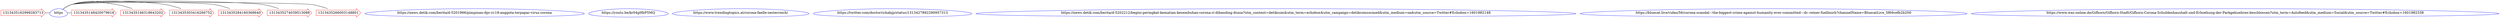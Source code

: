 graph {
	node [color=red shape=rarrow]
	1313435162999283713 [label=1313435162999283713]
	node [color=blue shape=egg]
	"https://news.detik.com/berita/d-5201966/pimpinan-dpr-ri-18-anggota-terpapar-virus-corona" [label="https://news.detik.com/berita/d-5201966/pimpinan-dpr-ri-18-anggota-terpapar-virus-corona"]
	1313435162999283713 -- https:"//news.detik.com/berita/d-5201966/pimpinan-dpr-ri-18-anggota-terpapar-virus-corona" [constraint=false]
	node [color=red shape=rarrow]
	1313435148420079618 [label=1313435148420079618]
	node [color=blue shape=egg]
	"https://youtu.be/kr04gHbP5MQ" [label="https://youtu.be/kr04gHbP5MQ"]
	1313435148420079618 -- https:"//youtu.be/kr04gHbP5MQ" [constraint=false]
	node [color=red shape=rarrow]
	1313435146318643202 [label=1313435146318643202]
	node [color=blue shape=egg]
	"https://www.trendingtopics.at/corona-faelle-oesterreich/" [label="https://www.trendingtopics.at/corona-faelle-oesterreich/"]
	1313435146318643202 -- https:"//www.trendingtopics.at/corona-faelle-oesterreich/" [constraint=false]
	node [color=red shape=rarrow]
	1313435303416266752 [label=1313435303416266752]
	node [color=blue shape=egg]
	"https://twitter.com/doctorrichabjp/status/1313427892290957313" [label="https://twitter.com/doctorrichabjp/status/1313427892290957313"]
	1313435303416266752 -- https:"//twitter.com/doctorrichabjp/status/1313427892290957313" [constraint=false]
	node [color=red shape=rarrow]
	1313435284160368640 [label=1313435284160368640]
	node [color=blue shape=egg]
	"https://news.detik.com/berita/d-5202212/begini-peringkat-kematian-kesembuhan-corona-ri-dibanding-dunia?utm_content=detikcom&utm_term=echobox&utm_campaign=detikcomsocmed&utm_medium=oa&utm_source=Twitter#Echobox=1601982148" [label="https://news.detik.com/berita/d-5202212/begini-peringkat-kematian-kesembuhan-corona-ri-dibanding-dunia?utm_content=detikcom&utm_term=echobox&utm_campaign=detikcomsocmed&utm_medium=oa&utm_source=Twitter#Echobox=1601982148"]
	1313435284160368640 -- https:"//news.detik.com/berita/d-5202212/begini-peringkat-kematian-kesembuhan-corona-ri-dibanding-dunia?utm_content=detikcom&utm_term=echobox&utm_campaign=detikcomsocmed&utm_medium=oa&utm_source=Twitter#Echobox=1601982148" [constraint=false]
	node [color=red shape=rarrow]
	1313435274039513088 [label=1313435274039513088]
	node [color=blue shape=egg]
	"https://bluecat.live/video/56/corona-scandal---the-biggest-crime-against-humanity-ever-committed---dr.-reiner-fuellmich?channelName=BluecatLive_5f69cefb2b200" [label="https://bluecat.live/video/56/corona-scandal---the-biggest-crime-against-humanity-ever-committed---dr.-reiner-fuellmich?channelName=BluecatLive_5f69cefb2b200"]
	1313435274039513088 -- https:"//bluecat.live/video/56/corona-scandal---the-biggest-crime-against-humanity-ever-committed---dr.-reiner-fuellmich?channelName=BluecatLive_5f69cefb2b200" [constraint=false]
	node [color=red shape=rarrow]
	1313435266003148801 [label=1313435266003148801]
	node [color=blue shape=egg]
	"https://www.waz-online.de/Gifhorn/Gifhorn-Stadt/Gifhorn-Corona-Schuldenhaushalt-und-Erhoehung-der-Parkgebuehren-beschlossen?utm_term=Autofeed&utm_medium=Social&utm_source=Twitter#Echobox=1601982338" [label="https://www.waz-online.de/Gifhorn/Gifhorn-Stadt/Gifhorn-Corona-Schuldenhaushalt-und-Erhoehung-der-Parkgebuehren-beschlossen?utm_term=Autofeed&utm_medium=Social&utm_source=Twitter#Echobox=1601982338"]
	1313435266003148801 -- https:"//www.waz-online.de/Gifhorn/Gifhorn-Stadt/Gifhorn-Corona-Schuldenhaushalt-und-Erhoehung-der-Parkgebuehren-beschlossen?utm_term=Autofeed&utm_medium=Social&utm_source=Twitter#Echobox=1601982338" [constraint=false]
}
